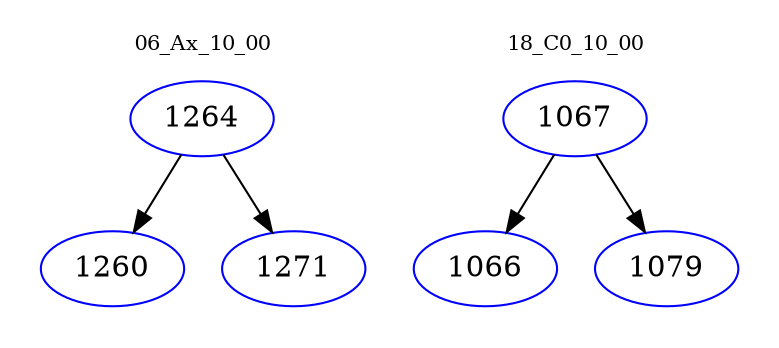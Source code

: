 digraph{
subgraph cluster_0 {
color = white
label = "06_Ax_10_00";
fontsize=10;
T0_1264 [label="1264", color="blue"]
T0_1264 -> T0_1260 [color="black"]
T0_1260 [label="1260", color="blue"]
T0_1264 -> T0_1271 [color="black"]
T0_1271 [label="1271", color="blue"]
}
subgraph cluster_1 {
color = white
label = "18_C0_10_00";
fontsize=10;
T1_1067 [label="1067", color="blue"]
T1_1067 -> T1_1066 [color="black"]
T1_1066 [label="1066", color="blue"]
T1_1067 -> T1_1079 [color="black"]
T1_1079 [label="1079", color="blue"]
}
}
